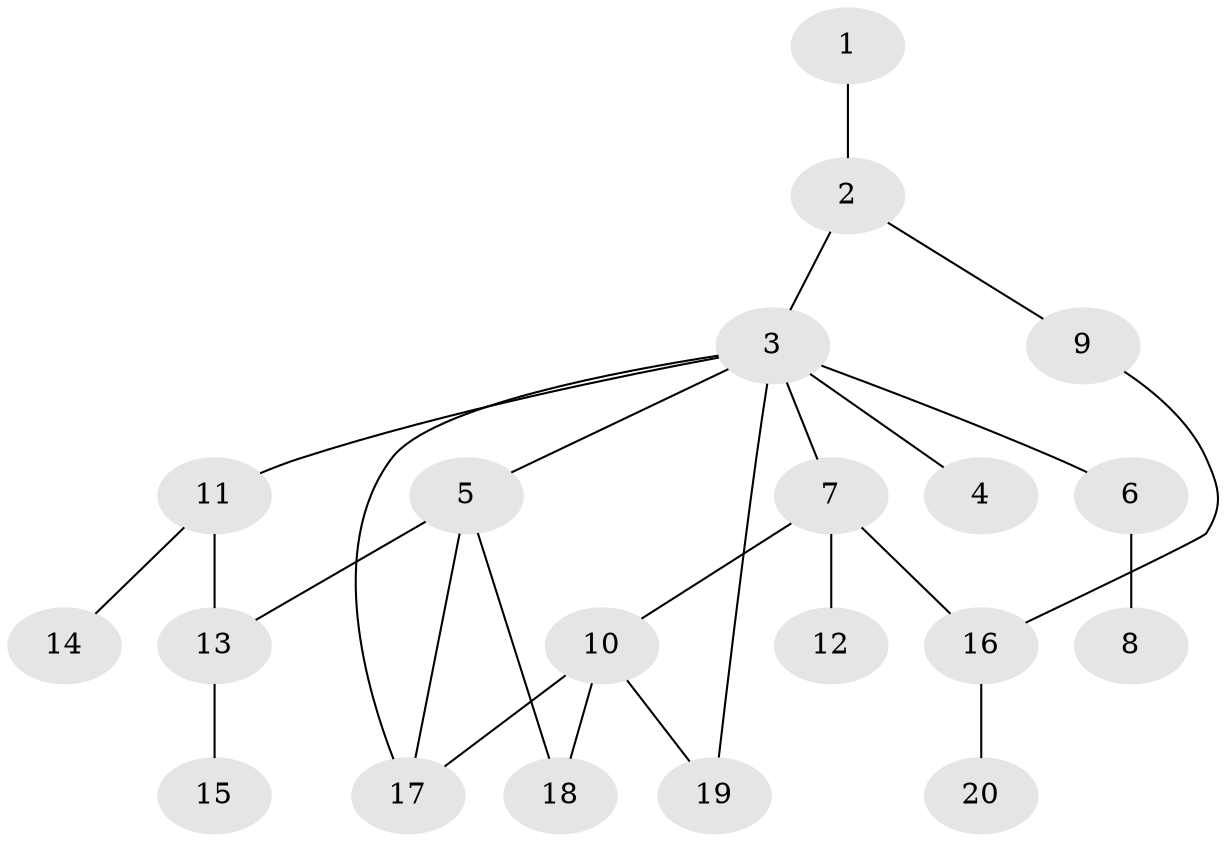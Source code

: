 // Generated by graph-tools (version 1.1) at 2025/46/02/15/25 05:46:28]
// undirected, 20 vertices, 25 edges
graph export_dot {
graph [start="1"]
  node [color=gray90,style=filled];
  1;
  2;
  3;
  4;
  5;
  6;
  7;
  8;
  9;
  10;
  11;
  12;
  13;
  14;
  15;
  16;
  17;
  18;
  19;
  20;
  1 -- 2;
  2 -- 3;
  2 -- 9;
  3 -- 4;
  3 -- 5;
  3 -- 6;
  3 -- 7;
  3 -- 11;
  3 -- 19;
  3 -- 17;
  5 -- 17;
  5 -- 18;
  5 -- 13;
  6 -- 8;
  7 -- 10;
  7 -- 12;
  7 -- 16;
  9 -- 16;
  10 -- 18;
  10 -- 19;
  10 -- 17;
  11 -- 13;
  11 -- 14;
  13 -- 15;
  16 -- 20;
}
